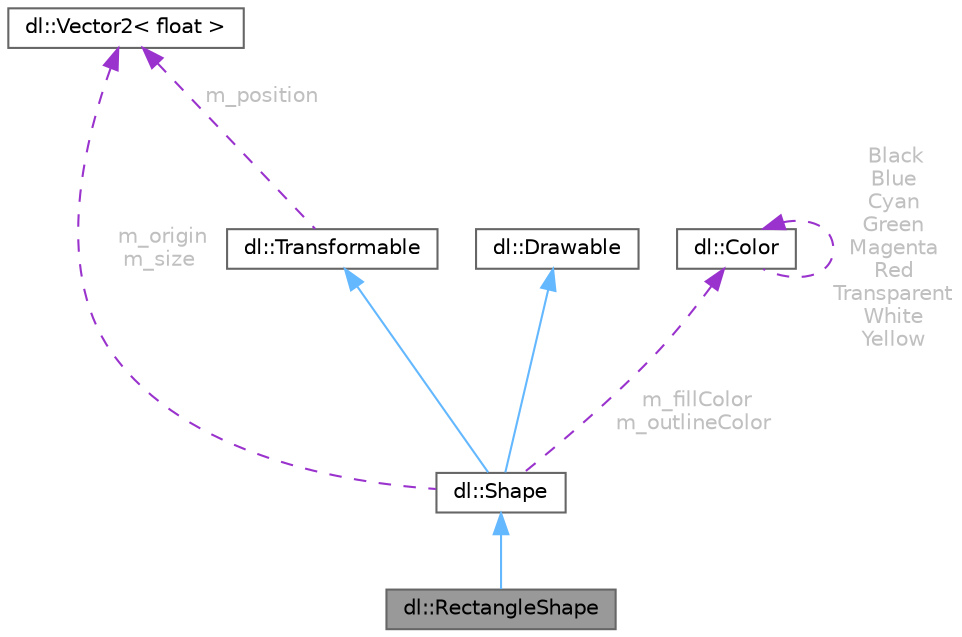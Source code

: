 digraph "dl::RectangleShape"
{
 // LATEX_PDF_SIZE
  bgcolor="transparent";
  edge [fontname=Helvetica,fontsize=10,labelfontname=Helvetica,labelfontsize=10];
  node [fontname=Helvetica,fontsize=10,shape=box,height=0.2,width=0.4];
  Node1 [id="Node000001",label="dl::RectangleShape",height=0.2,width=0.4,color="gray40", fillcolor="grey60", style="filled", fontcolor="black",tooltip="A rectangle shape."];
  Node2 -> Node1 [id="edge1_Node000001_Node000002",dir="back",color="steelblue1",style="solid",tooltip=" "];
  Node2 [id="Node000002",label="dl::Shape",height=0.2,width=0.4,color="gray40", fillcolor="white", style="filled",URL="$classdl_1_1Shape.html",tooltip="The base class for any shape."];
  Node3 -> Node2 [id="edge2_Node000002_Node000003",dir="back",color="steelblue1",style="solid",tooltip=" "];
  Node3 [id="Node000003",label="dl::Transformable",height=0.2,width=0.4,color="gray40", fillcolor="white", style="filled",URL="$classdl_1_1Transformable.html",tooltip="A base class for anything that has a position on the screen."];
  Node4 -> Node3 [id="edge3_Node000003_Node000004",dir="back",color="darkorchid3",style="dashed",tooltip=" ",label=" m_position",fontcolor="grey" ];
  Node4 [id="Node000004",label="dl::Vector2\< float \>",height=0.2,width=0.4,color="gray40", fillcolor="white", style="filled",URL="$classdl_1_1Vector2.html",tooltip=" "];
  Node5 -> Node2 [id="edge4_Node000002_Node000005",dir="back",color="steelblue1",style="solid",tooltip=" "];
  Node5 [id="Node000005",label="dl::Drawable",height=0.2,width=0.4,color="gray40", fillcolor="white", style="filled",URL="$classdl_1_1Drawable.html",tooltip="The base class for any object that can be drawn to the screen."];
  Node6 -> Node2 [id="edge5_Node000002_Node000006",dir="back",color="darkorchid3",style="dashed",tooltip=" ",label=" m_fillColor\nm_outlineColor",fontcolor="grey" ];
  Node6 [id="Node000006",label="dl::Color",height=0.2,width=0.4,color="gray40", fillcolor="white", style="filled",URL="$classdl_1_1Color.html",tooltip="A class used to describe a RGBA color."];
  Node6 -> Node6 [id="edge6_Node000006_Node000006",dir="back",color="darkorchid3",style="dashed",tooltip=" ",label=" Black\nBlue\nCyan\nGreen\nMagenta\nRed\nTransparent\nWhite\nYellow",fontcolor="grey" ];
  Node4 -> Node2 [id="edge7_Node000002_Node000004",dir="back",color="darkorchid3",style="dashed",tooltip=" ",label=" m_origin\nm_size",fontcolor="grey" ];
}
